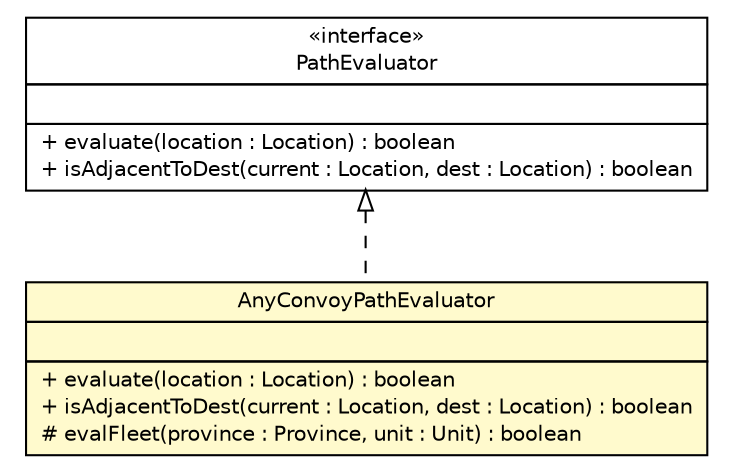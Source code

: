 #!/usr/local/bin/dot
#
# Class diagram 
# Generated by UMLGraph version 5.2 (http://www.umlgraph.org/)
#

digraph G {
	edge [fontname="Helvetica",fontsize=10,labelfontname="Helvetica",labelfontsize=10];
	node [fontname="Helvetica",fontsize=10,shape=plaintext];
	nodesep=0.25;
	ranksep=0.5;
	// dip.world.Path.PathEvaluator
	c7370 [label=<<table title="dip.world.Path.PathEvaluator" border="0" cellborder="1" cellspacing="0" cellpadding="2" port="p" href="./Path.PathEvaluator.html">
		<tr><td><table border="0" cellspacing="0" cellpadding="1">
<tr><td align="center" balign="center"> &#171;interface&#187; </td></tr>
<tr><td align="center" balign="center"> PathEvaluator </td></tr>
		</table></td></tr>
		<tr><td><table border="0" cellspacing="0" cellpadding="1">
<tr><td align="left" balign="left">  </td></tr>
		</table></td></tr>
		<tr><td><table border="0" cellspacing="0" cellpadding="1">
<tr><td align="left" balign="left"> + evaluate(location : Location) : boolean </td></tr>
<tr><td align="left" balign="left"> + isAdjacentToDest(current : Location, dest : Location) : boolean </td></tr>
		</table></td></tr>
		</table>>, fontname="Helvetica", fontcolor="black", fontsize=10.0];
	// dip.world.Path.AnyConvoyPathEvaluator
	c7371 [label=<<table title="dip.world.Path.AnyConvoyPathEvaluator" border="0" cellborder="1" cellspacing="0" cellpadding="2" port="p" bgcolor="lemonChiffon" href="./Path.AnyConvoyPathEvaluator.html">
		<tr><td><table border="0" cellspacing="0" cellpadding="1">
<tr><td align="center" balign="center"> AnyConvoyPathEvaluator </td></tr>
		</table></td></tr>
		<tr><td><table border="0" cellspacing="0" cellpadding="1">
<tr><td align="left" balign="left">  </td></tr>
		</table></td></tr>
		<tr><td><table border="0" cellspacing="0" cellpadding="1">
<tr><td align="left" balign="left"> + evaluate(location : Location) : boolean </td></tr>
<tr><td align="left" balign="left"> + isAdjacentToDest(current : Location, dest : Location) : boolean </td></tr>
<tr><td align="left" balign="left"> # evalFleet(province : Province, unit : Unit) : boolean </td></tr>
		</table></td></tr>
		</table>>, fontname="Helvetica", fontcolor="black", fontsize=10.0];
	//dip.world.Path.AnyConvoyPathEvaluator implements dip.world.Path.PathEvaluator
	c7370:p -> c7371:p [dir=back,arrowtail=empty,style=dashed];
}


